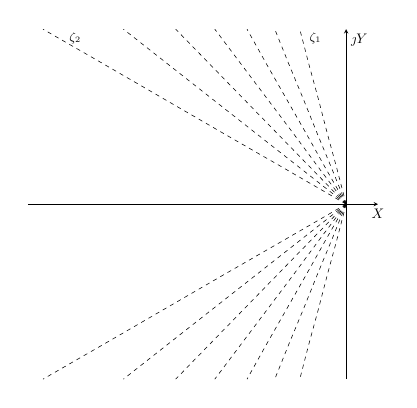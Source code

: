 % This file was created by matlab2tikz.
%
%The latest updates can be retrieved from
%  http://www.mathworks.com/matlabcentral/fileexchange/22022-matlab2tikz-matlab2tikz
%where you can also make suggestions and rate matlab2tikz.
%
\begin{tikzpicture}[scale = 0.5]

\begin{axis}[%
  axis lines=center,
  width=3.5in,
  height=3.5in,
  scale only axis,
  xmin=-0.7,
  xmax=0.07,
  ymin=-0.5,
  ymax=0.5,
  xtick=\empty,
  ytick=\empty,
  xticklabel style={anchor=south west, draw=none},
  xlabel={$X$},
  ylabel={$\jmath Y$},
  x label style={anchor=north}
]
\addplot [color=black, dashed, forget plot]
  table[row sep=crcr]{%
-0	0\\
-0.02	0.1\\
-0.041	0.2\\
-0.061	0.3\\
-0.082	0.4\\
-0.102	0.5\\
};
\addplot [color=black, dashed, forget plot]
  table[row sep=crcr]{%
-0	-0\\
-0.02	-0.1\\
-0.041	-0.2\\
-0.061	-0.3\\
-0.082	-0.4\\
-0.102	-0.5\\
};
\addplot [color=black, dashed, forget plot]
  table[row sep=crcr]{%
-0	0\\
-0.031	0.1\\
-0.063	0.2\\
-0.094	0.3\\
-0.126	0.4\\
-0.157	0.5\\
};
\addplot [color=black, dashed, forget plot]
  table[row sep=crcr]{%
-0	-0\\
-0.031	-0.1\\
-0.063	-0.2\\
-0.094	-0.3\\
-0.126	-0.4\\
-0.157	-0.5\\
};
\addplot [color=black, dashed, forget plot]
  table[row sep=crcr]{%
-0	0\\
-0.044	0.1\\
-0.087	0.2\\
-0.131	0.3\\
-0.175	0.4\\
-0.218	0.5\\
};
\addplot [color=black, dashed, forget plot]
  table[row sep=crcr]{%
-0	-0\\
-0.044	-0.1\\
-0.087	-0.2\\
-0.131	-0.3\\
-0.175	-0.4\\
-0.218	-0.5\\
};
\addplot [color=black, dashed, forget plot]
  table[row sep=crcr]{%
-0	0\\
-0.058	0.1\\
-0.115	0.2\\
-0.173	0.3\\
-0.231	0.4\\
-0.289	0.5\\
};
\addplot [color=black, dashed, forget plot]
  table[row sep=crcr]{%
-0	-0\\
-0.058	-0.1\\
-0.115	-0.2\\
-0.173	-0.3\\
-0.231	-0.4\\
-0.289	-0.5\\
};
\addplot [color=black, dashed, forget plot]
  table[row sep=crcr]{%
-0	0\\
-0.075	0.1\\
-0.15	0.2\\
-0.225	0.3\\
-0.3	0.4\\
-0.375	0.5\\
};
\addplot [color=black, dashed, forget plot]
  table[row sep=crcr]{%
-0	-0\\
-0.075	-0.1\\
-0.15	-0.2\\
-0.225	-0.3\\
-0.3	-0.4\\
-0.375	-0.5\\
};
\addplot [color=black, dashed, forget plot]
  table[row sep=crcr]{%
-0	0\\
-0.098	0.1\\
-0.196	0.2\\
-0.294	0.3\\
-0.392	0.4\\
-0.49	0.5\\
};
\addplot [color=black, dashed, forget plot]
  table[row sep=crcr]{%
-0	-0\\
-0.098	-0.1\\
-0.196	-0.2\\
-0.294	-0.3\\
-0.392	-0.4\\
-0.49	-0.5\\
};
\addplot [color=black, dashed, forget plot]
  table[row sep=crcr]{%
-0	0\\
-0.133	0.1\\
-0.267	0.2\\
-0.4	0.3\\
-0.533	0.4\\
-0.667	0.5\\
};
\addplot [color=black, dashed, forget plot]
  table[row sep=crcr]{%
-0	-0\\
-0.133	-0.1\\
-0.267	-0.2\\
-0.4	-0.3\\
-0.533	-0.4\\
-0.667	-0.5\\
};
\end{axis}

\draw (7.3,8.4) node[scale = 0.505, anchor=south] {\small $\zeta_1$};
\draw (1.2,8.4) node[scale = 0.505, anchor=south] {\small $\zeta_2$};

\end{tikzpicture}%
